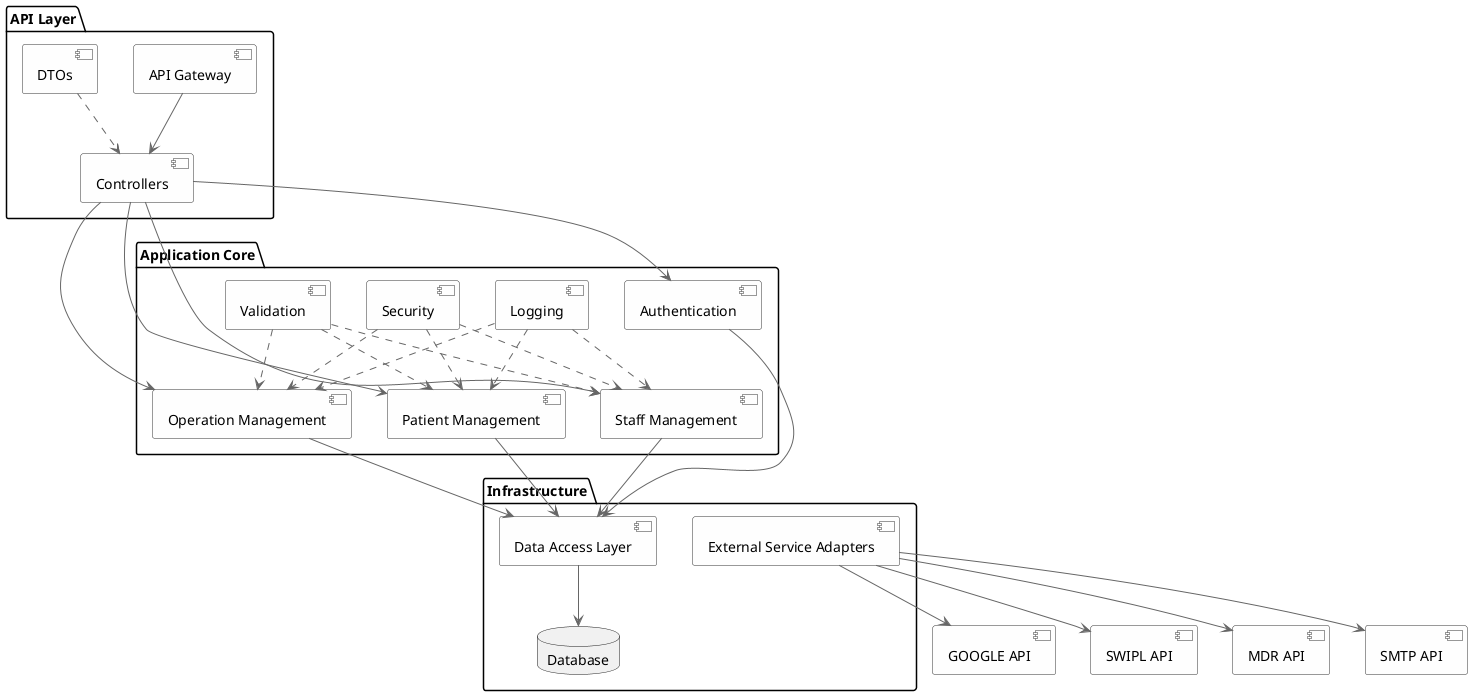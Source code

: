 @startuml "Hospital Management System - Level 3 Logical View"

' Style definitions
skinparam componentStyle uml2
skinparam component {
  BackgroundColor #FEFEFE
  BorderColor #333333
  ArrowColor #666666
}

' External Systems
[MDR API] as MDR
[SMTP API] as SMTP
[GOOGLE API] as GOOGLE
[SWIPL API] as SWIPL

package "Application Core" {
  ' Core Business Components
  [Patient Management] as PatientMgmt
  [Staff Management] as StaffMgmt
  [Operation Management] as OpMgmt
  [Authentication] as Auth
  
  ' Cross-cutting Components
  [Logging] as Log
  [Security] as Sec
  [Validation] as Val
}

package "Infrastructure" {
  database "Database" as DB
  [Data Access Layer] as DAL
  [External Service Adapters] as ExtAdapters
}

package "API Layer" {
  [API Gateway] as Gateway
  [Controllers] as Ctrl
  [DTOs] as DTOs
}

' Core Dependencies
PatientMgmt --> DAL
StaffMgmt --> DAL
OpMgmt --> DAL
Auth --> DAL

' Cross-cutting Concerns
Log ..> PatientMgmt
Log ..> StaffMgmt
Log ..> OpMgmt
Sec ..> PatientMgmt
Sec ..> StaffMgmt
Sec ..> OpMgmt
Val ..> PatientMgmt
Val ..> StaffMgmt
Val ..> OpMgmt

' Infrastructure Dependencies
DAL --> DB
ExtAdapters --> MDR
ExtAdapters --> SMTP
ExtAdapters --> GOOGLE
ExtAdapters --> SWIPL

' API Layer Dependencies
Gateway --> Ctrl
Ctrl --> PatientMgmt
Ctrl --> StaffMgmt
Ctrl --> OpMgmt
Ctrl --> Auth
DTOs ..> Ctrl

@enduml